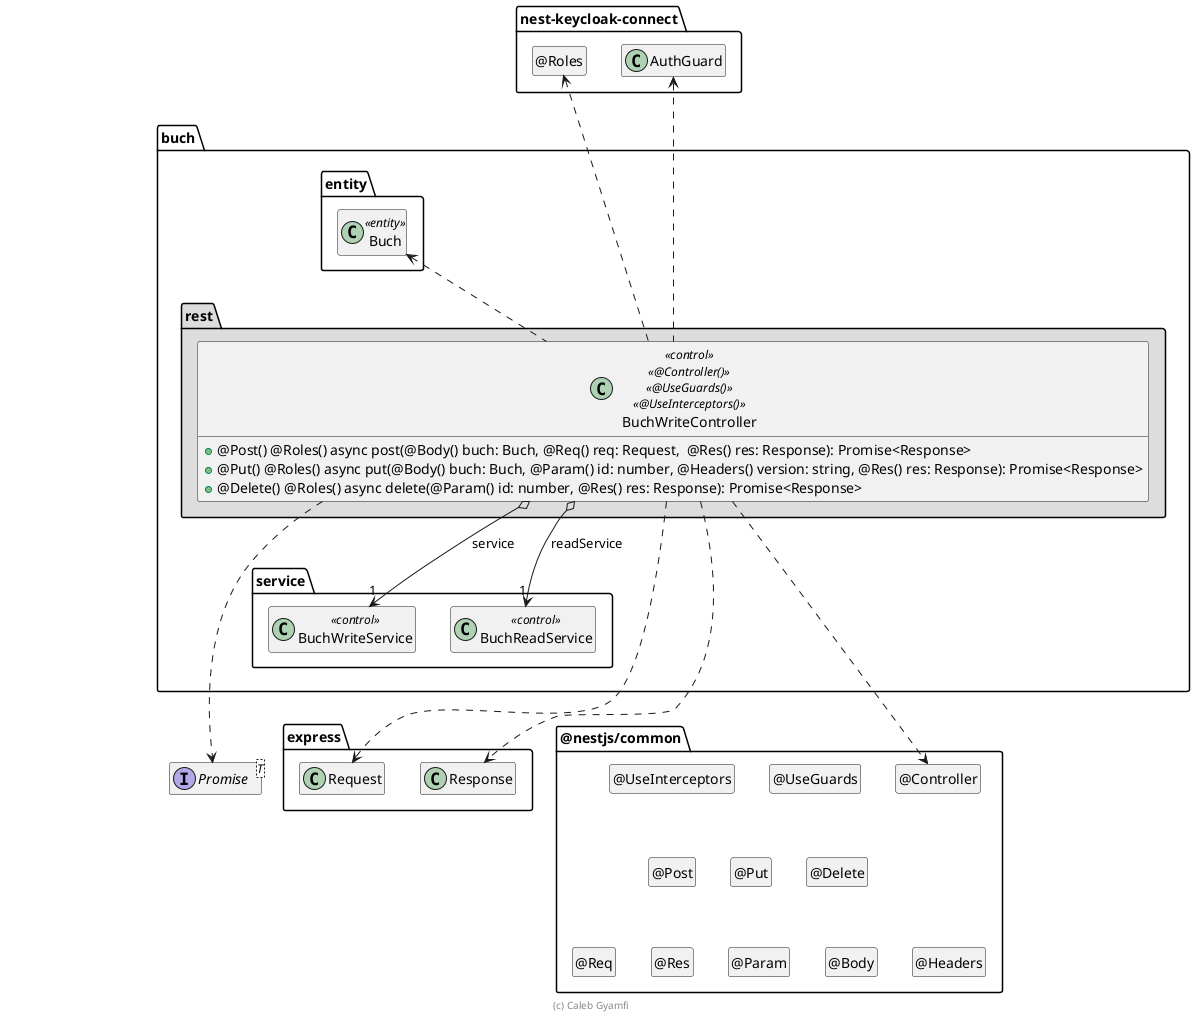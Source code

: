 ' Copyright (C) 2019 - present Caleb Gyamfi, Hochschule Karlsruhe
'
' This program is free software: you can redistribute it and/or modify
' it under the terms of the GNU General Public License as published by
' the Free Software Foundation, either version 3 of the License, or
' (at your option) any later version.
'
' This program is distributed in the hope that it will be useful,
' but WITHOUT ANY WARRANTY; without even the implied warranty of
' MERCHANTABILITY or FITNESS FOR A PARTICULAR PURPOSE.  See the
' GNU General Public License for more details.
'
' You should have received a copy of the GNU General Public License
' along with this program.  If not, see <https://www.gnu.org/licenses/>.

' Preview durch <Alt>d

@startuml Controller-Klasse

interface Promise<T>

package @nestjs/common {
  class "@Controller" as Controller
  hide Controller circle

  class "@UseGuards" as UseGuards
  hide UseGuards circle

  class "@UseInterceptors" as UseInterceptors
  hide UseInterceptors circle

  class "@Post" as Post
  hide Post circle

  class "@Put" as Put
  hide Put circle

  class "@Delete" as Delete
  hide Delete circle

  class "@Req" as Req
  hide Req circle

  class "@Res" as Res
  hide Res circle

  class "@Param" as Param
  hide Param circle

  class "@Body" as Body
  hide Body circle

  class "@Headers" as Headers
  hide Headers circle

  UseInterceptors .[hidden].> Post
  UseInterceptors .[hidden].> Put
  UseInterceptors .[hidden].> Delete

  Post .[hidden].> Req
  Post .[hidden].> Res
  Post .[hidden].> Param
  Post .[hidden].> Body
  Post .[hidden].> Headers
}

package nest-keycloak-connect {
  class AuthGuard

  class "@Roles" as Roles
  hide Roles circle
}

package express {
  class Request
  class Response

  Response .right[hidden].> Controller
}

package buch {
  package entity #FFFFFF {
    class Buch <<entity>>

    Buch .[hidden].> Promise
    Buch .[hidden].> Request
  }

  package service {
    class BuchWriteService << control >>
    class BuchReadService << control >>
  }

  package rest #DDDDDD {
    class BuchWriteController << control >> << @Controller() >> << @UseGuards() >> << @UseInterceptors() >> {
      + @Post() @Roles() async post(@Body() buch: Buch, @Req() req: Request,  @Res() res: Response): Promise<Response>
      + @Put() @Roles() async put(@Body() buch: Buch, @Param() id: number, @Headers() version: string, @Res() res: Response): Promise<Response>
      + @Delete() @Roles() async delete(@Param() id: number, @Res() res: Response): Promise<Response>
    }

    BuchWriteController o--> "1" BuchWriteService : service
    BuchWriteController o--> "1" BuchReadService : readService
    BuchWriteController ..up> Buch

    BuchWriteController ..> Controller

    BuchWriteController .up.> AuthGuard
    BuchWriteController .up.> Roles

    BuchWriteController ..> Request
    BuchWriteController ..> Response
    BuchWriteController ..> Promise

    Buch .up[hidden].> Roles
    BuchWriteService .[hidden].> Request
    BuchWriteService .[hidden].> Promise
  }
}

hide empty members

footer (c) Caleb Gyamfi

@enduml
